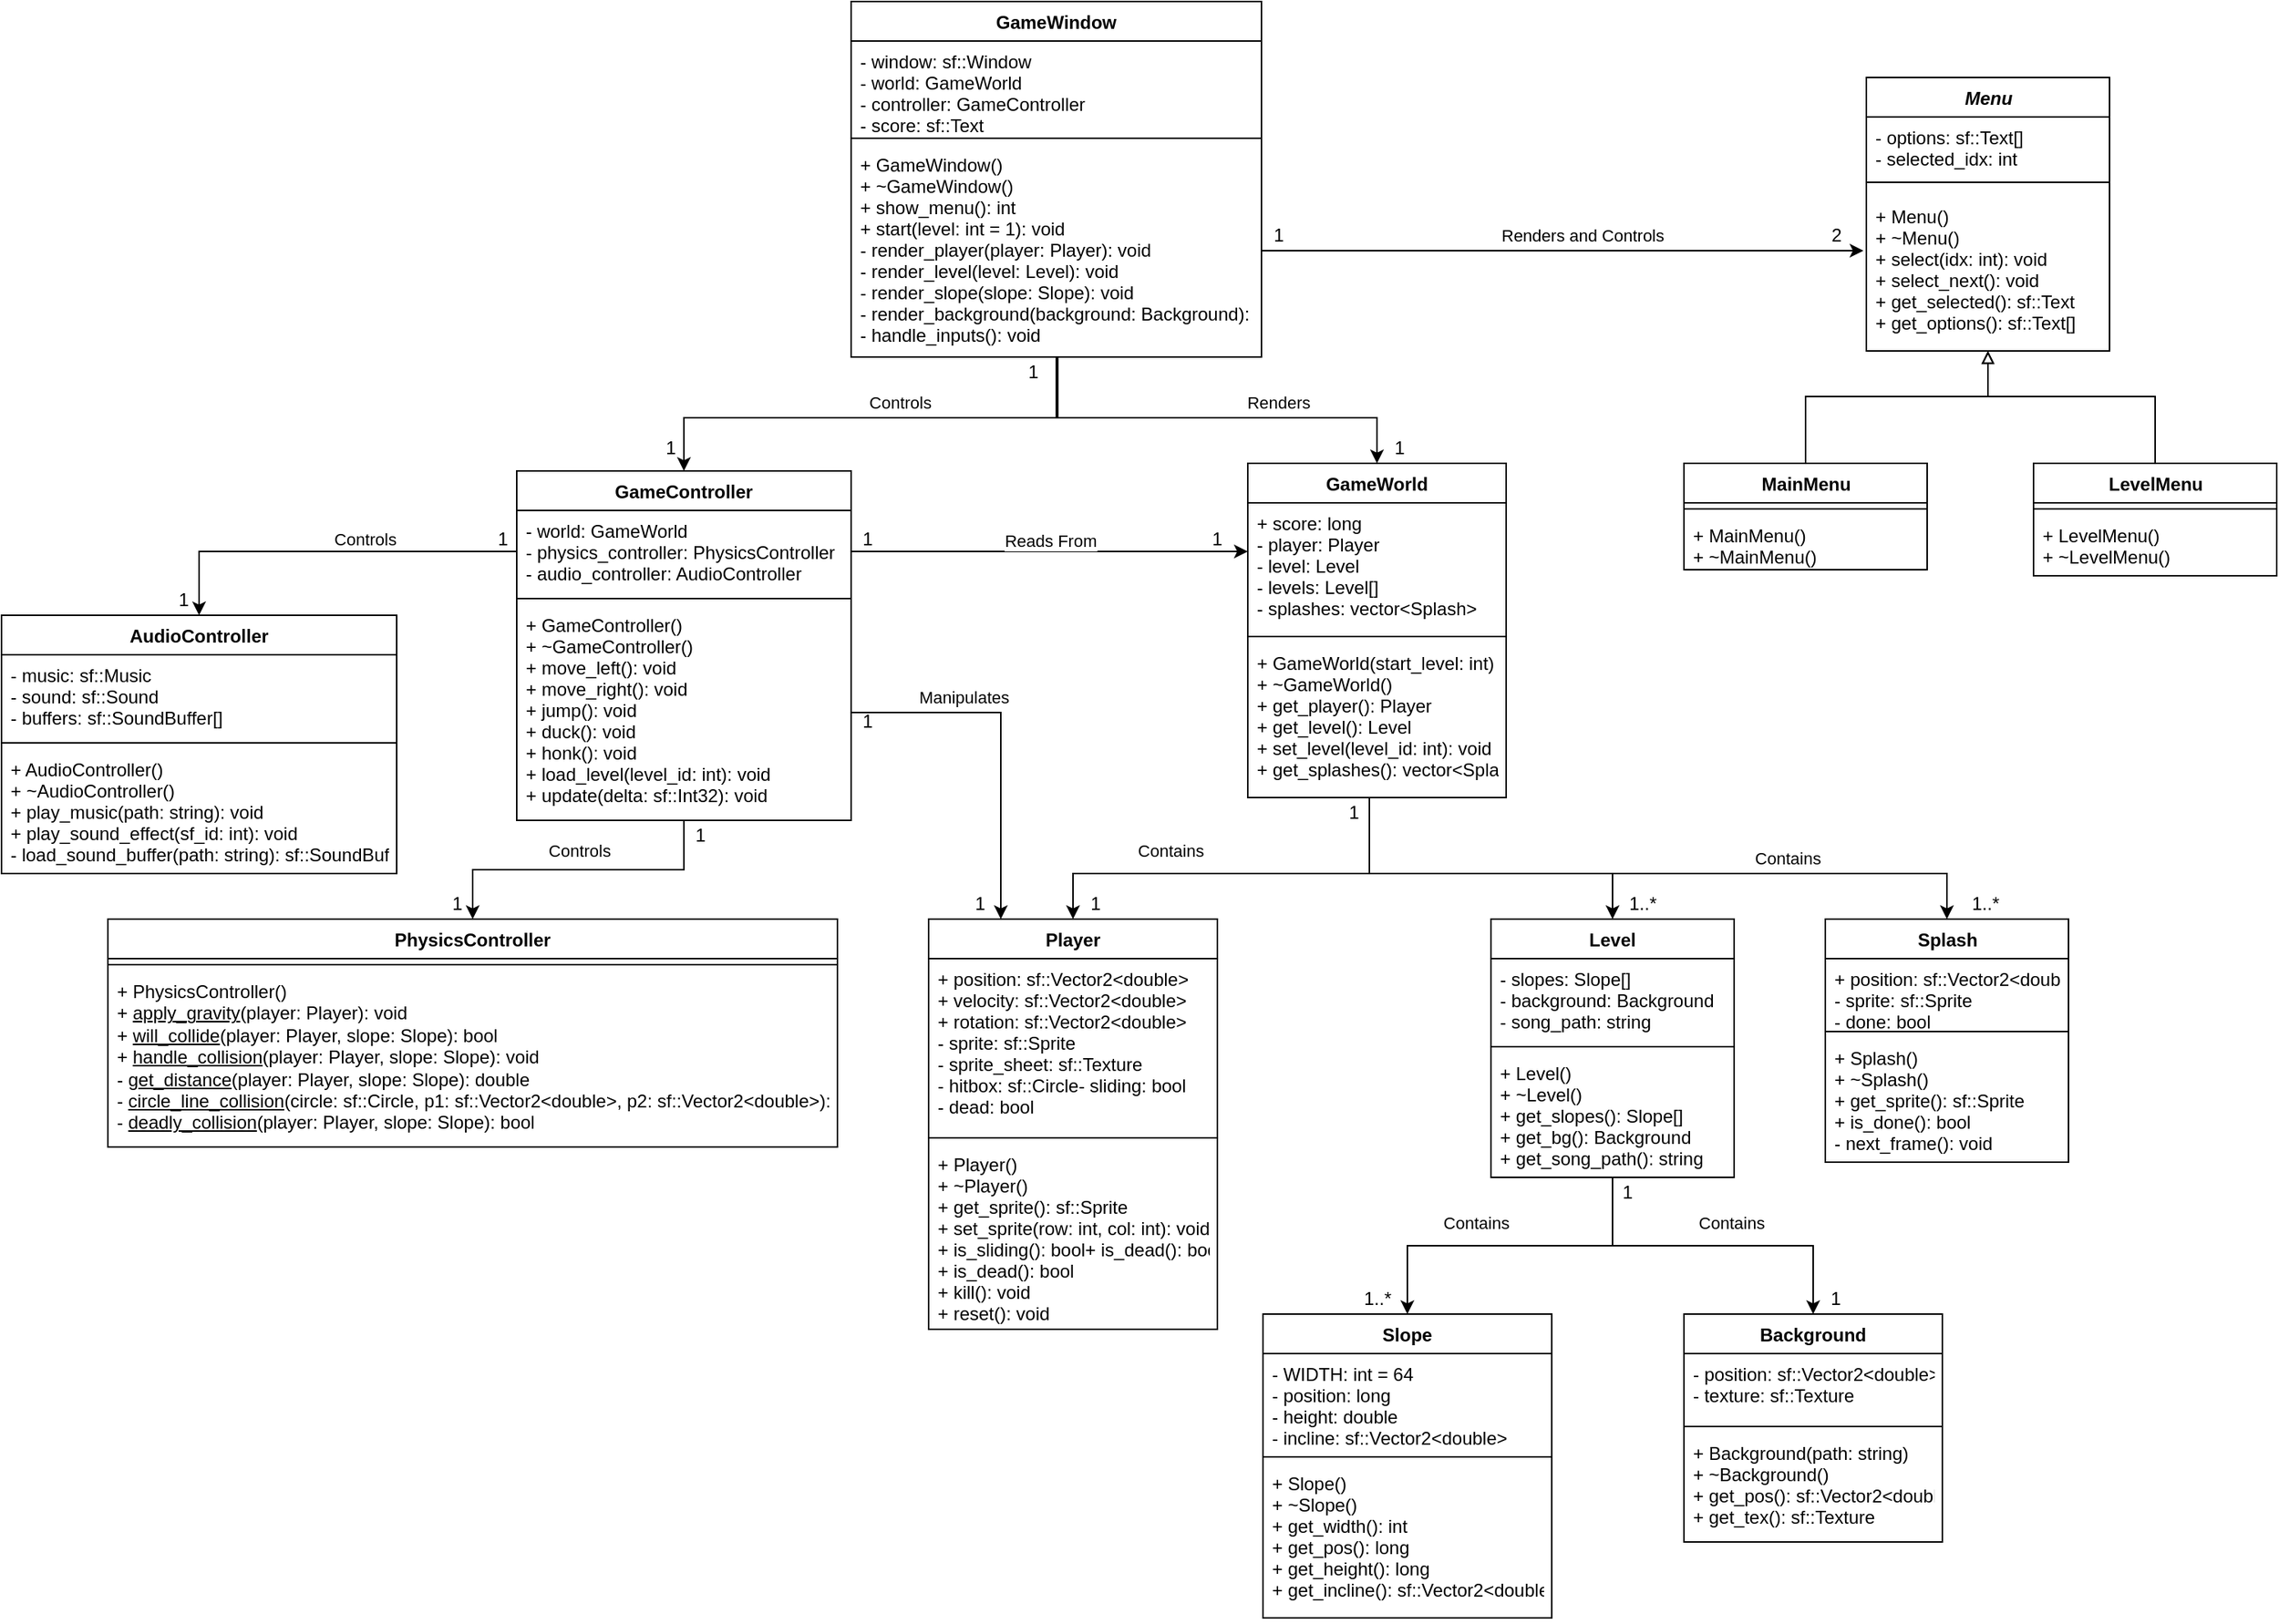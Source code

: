 <mxfile version="14.5.6" type="device"><diagram id="C5RBs43oDa-KdzZeNtuy" name="Page-1"><mxGraphModel dx="2249" dy="810" grid="1" gridSize="10" guides="1" tooltips="1" connect="1" arrows="1" fold="1" page="1" pageScale="1" pageWidth="827" pageHeight="1169" math="0" shadow="0"><root><mxCell id="WIyWlLk6GJQsqaUBKTNV-0"/><mxCell id="WIyWlLk6GJQsqaUBKTNV-1" parent="WIyWlLk6GJQsqaUBKTNV-0"/><mxCell id="FPGtYIx3OwXAytiyDcyt-9" style="edgeStyle=orthogonalEdgeStyle;rounded=0;orthogonalLoop=1;jettySize=auto;html=1;exitX=0.5;exitY=1;exitDx=0;exitDy=0;entryX=0.5;entryY=0;entryDx=0;entryDy=0;" parent="WIyWlLk6GJQsqaUBKTNV-1" source="FPGtYIx3OwXAytiyDcyt-0" target="FPGtYIx3OwXAytiyDcyt-4" edge="1"><mxGeometry relative="1" as="geometry"><Array as="points"><mxPoint x="414" y="280"/><mxPoint x="169" y="280"/></Array></mxGeometry></mxCell><mxCell id="FPGtYIx3OwXAytiyDcyt-10" value="Controls" style="edgeLabel;html=1;align=center;verticalAlign=middle;resizable=0;points=[];" parent="FPGtYIx3OwXAytiyDcyt-9" vertex="1" connectable="0"><mxGeometry x="-0.326" y="1" relative="1" as="geometry"><mxPoint x="-35.59" y="-11" as="offset"/></mxGeometry></mxCell><mxCell id="jdO9IQjJDw6aLK4tdgTF-85" style="edgeStyle=orthogonalEdgeStyle;rounded=0;orthogonalLoop=1;jettySize=auto;html=1;exitX=0.5;exitY=1;exitDx=0;exitDy=0;entryX=0.5;entryY=0;entryDx=0;entryDy=0;" parent="WIyWlLk6GJQsqaUBKTNV-1" source="FPGtYIx3OwXAytiyDcyt-0" target="FPGtYIx3OwXAytiyDcyt-14" edge="1"><mxGeometry relative="1" as="geometry"><Array as="points"><mxPoint x="415" y="280"/><mxPoint x="625" y="280"/></Array></mxGeometry></mxCell><mxCell id="jdO9IQjJDw6aLK4tdgTF-86" value="Renders" style="edgeLabel;html=1;align=center;verticalAlign=middle;resizable=0;points=[];" parent="jdO9IQjJDw6aLK4tdgTF-85" vertex="1" connectable="0"><mxGeometry x="0.286" y="-1" relative="1" as="geometry"><mxPoint x="5" y="-11" as="offset"/></mxGeometry></mxCell><mxCell id="FPGtYIx3OwXAytiyDcyt-0" value="GameWindow" style="swimlane;fontStyle=1;align=center;verticalAlign=top;childLayout=stackLayout;horizontal=1;startSize=26;horizontalStack=0;resizeParent=1;resizeParentMax=0;resizeLast=0;collapsible=1;marginBottom=0;" parent="WIyWlLk6GJQsqaUBKTNV-1" vertex="1"><mxGeometry x="279" y="6" width="270" height="234" as="geometry"/></mxCell><mxCell id="FPGtYIx3OwXAytiyDcyt-1" value="- window: sf::Window&#xA;- world: GameWorld&#xA;- controller: GameController&#xA;- score: sf::Text&#xA;" style="text;strokeColor=none;fillColor=none;align=left;verticalAlign=top;spacingLeft=4;spacingRight=4;overflow=hidden;rotatable=0;points=[[0,0.5],[1,0.5]];portConstraint=eastwest;" parent="FPGtYIx3OwXAytiyDcyt-0" vertex="1"><mxGeometry y="26" width="270" height="60" as="geometry"/></mxCell><mxCell id="FPGtYIx3OwXAytiyDcyt-2" value="" style="line;strokeWidth=1;fillColor=none;align=left;verticalAlign=middle;spacingTop=-1;spacingLeft=3;spacingRight=3;rotatable=0;labelPosition=right;points=[];portConstraint=eastwest;" parent="FPGtYIx3OwXAytiyDcyt-0" vertex="1"><mxGeometry y="86" width="270" height="8" as="geometry"/></mxCell><mxCell id="FPGtYIx3OwXAytiyDcyt-3" value="+ GameWindow()&#xA;+ ~GameWindow()&#xA;+ show_menu(): int&#xA;+ start(level: int = 1): void&#xA;- render_player(player: Player): void&#xA;- render_level(level: Level): void&#xA;- render_slope(slope: Slope): void&#xA;- render_background(background: Background): void&#xA;- handle_inputs(): void&#xA;" style="text;strokeColor=none;fillColor=none;align=left;verticalAlign=top;spacingLeft=4;spacingRight=4;overflow=hidden;rotatable=0;points=[[0,0.5],[1,0.5]];portConstraint=eastwest;" parent="FPGtYIx3OwXAytiyDcyt-0" vertex="1"><mxGeometry y="94" width="270" height="140" as="geometry"/></mxCell><mxCell id="jdO9IQjJDw6aLK4tdgTF-69" style="edgeStyle=orthogonalEdgeStyle;rounded=0;orthogonalLoop=1;jettySize=auto;html=1;exitX=0.5;exitY=1;exitDx=0;exitDy=0;entryX=0.5;entryY=0;entryDx=0;entryDy=0;" parent="WIyWlLk6GJQsqaUBKTNV-1" source="FPGtYIx3OwXAytiyDcyt-4" target="jdO9IQjJDw6aLK4tdgTF-38" edge="1"><mxGeometry relative="1" as="geometry"/></mxCell><mxCell id="jdO9IQjJDw6aLK4tdgTF-70" value="Controls" style="edgeLabel;html=1;align=center;verticalAlign=middle;resizable=0;points=[];" parent="jdO9IQjJDw6aLK4tdgTF-69" vertex="1" connectable="0"><mxGeometry x="-0.068" y="-1" relative="1" as="geometry"><mxPoint x="-6.34" y="-11.5" as="offset"/></mxGeometry></mxCell><mxCell id="FPGtYIx3OwXAytiyDcyt-4" value="GameController" style="swimlane;fontStyle=1;align=center;verticalAlign=top;childLayout=stackLayout;horizontal=1;startSize=26;horizontalStack=0;resizeParent=1;resizeParentMax=0;resizeLast=0;collapsible=1;marginBottom=0;" parent="WIyWlLk6GJQsqaUBKTNV-1" vertex="1"><mxGeometry x="59" y="315" width="220" height="230" as="geometry"/></mxCell><mxCell id="FPGtYIx3OwXAytiyDcyt-5" value="- world: GameWorld&#xA;- physics_controller: PhysicsController&#xA;- audio_controller: AudioController&#xA;&#xA;" style="text;strokeColor=none;fillColor=none;align=left;verticalAlign=top;spacingLeft=4;spacingRight=4;overflow=hidden;rotatable=0;points=[[0,0.5],[1,0.5]];portConstraint=eastwest;" parent="FPGtYIx3OwXAytiyDcyt-4" vertex="1"><mxGeometry y="26" width="220" height="54" as="geometry"/></mxCell><mxCell id="FPGtYIx3OwXAytiyDcyt-6" value="" style="line;strokeWidth=1;fillColor=none;align=left;verticalAlign=middle;spacingTop=-1;spacingLeft=3;spacingRight=3;rotatable=0;labelPosition=right;points=[];portConstraint=eastwest;" parent="FPGtYIx3OwXAytiyDcyt-4" vertex="1"><mxGeometry y="80" width="220" height="8" as="geometry"/></mxCell><mxCell id="FPGtYIx3OwXAytiyDcyt-7" value="+ GameController()&#xA;+ ~GameController()&#xA;+ move_left(): void&#xA;+ move_right(): void&#xA;+ jump(): void&#xA;+ duck(): void&#xA;+ honk(): void&#xA;+ load_level(level_id: int): void&#xA;+ update(delta: sf::Int32): void&#xA;" style="text;strokeColor=none;fillColor=none;align=left;verticalAlign=top;spacingLeft=4;spacingRight=4;overflow=hidden;rotatable=0;points=[[0,0.5],[1,0.5]];portConstraint=eastwest;" parent="FPGtYIx3OwXAytiyDcyt-4" vertex="1"><mxGeometry y="88" width="220" height="142" as="geometry"/></mxCell><mxCell id="FPGtYIx3OwXAytiyDcyt-11" value="1" style="text;html=1;strokeColor=none;fillColor=none;align=center;verticalAlign=middle;whiteSpace=wrap;rounded=0;" parent="WIyWlLk6GJQsqaUBKTNV-1" vertex="1"><mxGeometry x="384" y="240" width="30" height="20" as="geometry"/></mxCell><mxCell id="FPGtYIx3OwXAytiyDcyt-13" value="1" style="text;html=1;align=center;verticalAlign=middle;resizable=0;points=[];autosize=1;" parent="WIyWlLk6GJQsqaUBKTNV-1" vertex="1"><mxGeometry x="150" y="290" width="20" height="20" as="geometry"/></mxCell><mxCell id="jdO9IQjJDw6aLK4tdgTF-16" style="edgeStyle=orthogonalEdgeStyle;rounded=0;orthogonalLoop=1;jettySize=auto;html=1;exitX=0.5;exitY=1;exitDx=0;exitDy=0;entryX=0.5;entryY=0;entryDx=0;entryDy=0;" parent="WIyWlLk6GJQsqaUBKTNV-1" source="FPGtYIx3OwXAytiyDcyt-14" target="jdO9IQjJDw6aLK4tdgTF-0" edge="1"><mxGeometry relative="1" as="geometry"><Array as="points"><mxPoint x="620" y="580"/><mxPoint x="425" y="580"/></Array></mxGeometry></mxCell><mxCell id="jdO9IQjJDw6aLK4tdgTF-18" value="Contains" style="edgeLabel;html=1;align=center;verticalAlign=middle;resizable=0;points=[];" parent="jdO9IQjJDw6aLK4tdgTF-16" vertex="1" connectable="0"><mxGeometry x="0.192" y="-1" relative="1" as="geometry"><mxPoint x="-18.83" y="-14" as="offset"/></mxGeometry></mxCell><mxCell id="jdO9IQjJDw6aLK4tdgTF-79" style="edgeStyle=orthogonalEdgeStyle;rounded=0;orthogonalLoop=1;jettySize=auto;html=1;exitX=0.5;exitY=1;exitDx=0;exitDy=0;" parent="WIyWlLk6GJQsqaUBKTNV-1" source="FPGtYIx3OwXAytiyDcyt-14" target="jdO9IQjJDw6aLK4tdgTF-73" edge="1"><mxGeometry relative="1" as="geometry"><Array as="points"><mxPoint x="620" y="580"/><mxPoint x="1000" y="580"/></Array></mxGeometry></mxCell><mxCell id="jdO9IQjJDw6aLK4tdgTF-83" value="Contains" style="edgeLabel;html=1;align=center;verticalAlign=middle;resizable=0;points=[];" parent="jdO9IQjJDw6aLK4tdgTF-79" vertex="1" connectable="0"><mxGeometry x="0.419" y="-2" relative="1" as="geometry"><mxPoint y="-12" as="offset"/></mxGeometry></mxCell><mxCell id="jdO9IQjJDw6aLK4tdgTF-81" style="edgeStyle=orthogonalEdgeStyle;rounded=0;orthogonalLoop=1;jettySize=auto;html=1;exitX=0.5;exitY=1;exitDx=0;exitDy=0;entryX=0.5;entryY=0;entryDx=0;entryDy=0;" parent="WIyWlLk6GJQsqaUBKTNV-1" source="FPGtYIx3OwXAytiyDcyt-14" target="jdO9IQjJDw6aLK4tdgTF-47" edge="1"><mxGeometry relative="1" as="geometry"><Array as="points"><mxPoint x="620" y="580"/><mxPoint x="780" y="580"/></Array></mxGeometry></mxCell><mxCell id="FPGtYIx3OwXAytiyDcyt-14" value="GameWorld" style="swimlane;fontStyle=1;align=center;verticalAlign=top;childLayout=stackLayout;horizontal=1;startSize=26;horizontalStack=0;resizeParent=1;resizeParentMax=0;resizeLast=0;collapsible=1;marginBottom=0;" parent="WIyWlLk6GJQsqaUBKTNV-1" vertex="1"><mxGeometry x="540" y="310" width="170" height="220" as="geometry"/></mxCell><mxCell id="FPGtYIx3OwXAytiyDcyt-15" value="+ score: long&#xA;- player: Player&#xA;- level: Level&#xA;- levels: Level[]&#xA;- splashes: vector&lt;Splash&gt;&#xA;&#xA;" style="text;strokeColor=none;fillColor=none;align=left;verticalAlign=top;spacingLeft=4;spacingRight=4;overflow=hidden;rotatable=0;points=[[0,0.5],[1,0.5]];portConstraint=eastwest;" parent="FPGtYIx3OwXAytiyDcyt-14" vertex="1"><mxGeometry y="26" width="170" height="84" as="geometry"/></mxCell><mxCell id="FPGtYIx3OwXAytiyDcyt-16" value="" style="line;strokeWidth=1;fillColor=none;align=left;verticalAlign=middle;spacingTop=-1;spacingLeft=3;spacingRight=3;rotatable=0;labelPosition=right;points=[];portConstraint=eastwest;" parent="FPGtYIx3OwXAytiyDcyt-14" vertex="1"><mxGeometry y="110" width="170" height="8" as="geometry"/></mxCell><mxCell id="FPGtYIx3OwXAytiyDcyt-17" value="+ GameWorld(start_level: int)&#xA;+ ~GameWorld()&#xA;+ get_player(): Player&#xA;+ get_level(): Level&#xA;+ set_level(level_id: int): void&#xA;+ get_splashes(): vector&lt;Splash&gt;&#xA;&#xA;&#xA;" style="text;strokeColor=none;fillColor=none;align=left;verticalAlign=top;spacingLeft=4;spacingRight=4;overflow=hidden;rotatable=0;points=[[0,0.5],[1,0.5]];portConstraint=eastwest;" parent="FPGtYIx3OwXAytiyDcyt-14" vertex="1"><mxGeometry y="118" width="170" height="102" as="geometry"/></mxCell><mxCell id="FPGtYIx3OwXAytiyDcyt-21" value="1" style="text;html=1;strokeColor=none;fillColor=none;align=center;verticalAlign=middle;whiteSpace=wrap;rounded=0;" parent="WIyWlLk6GJQsqaUBKTNV-1" vertex="1"><mxGeometry x="620" y="290" width="40" height="20" as="geometry"/></mxCell><mxCell id="jdO9IQjJDw6aLK4tdgTF-0" value="Player" style="swimlane;fontStyle=1;align=center;verticalAlign=top;childLayout=stackLayout;horizontal=1;startSize=26;horizontalStack=0;resizeParent=1;resizeParentMax=0;resizeLast=0;collapsible=1;marginBottom=0;" parent="WIyWlLk6GJQsqaUBKTNV-1" vertex="1"><mxGeometry x="330" y="610" width="190" height="270" as="geometry"/></mxCell><mxCell id="jdO9IQjJDw6aLK4tdgTF-1" value="+ position: sf::Vector2&lt;double&gt;&#xA;+ velocity: sf::Vector2&lt;double&gt;&#xA;+ rotation: sf::Vector2&lt;double&gt;&#xA;- sprite: sf::Sprite&#xA;- sprite_sheet: sf::Texture&#xA;- hitbox: sf::Circle- sliding: bool&#xA;- dead: bool&#xA;&#xA;" style="text;strokeColor=none;fillColor=none;align=left;verticalAlign=top;spacingLeft=4;spacingRight=4;overflow=hidden;rotatable=0;points=[[0,0.5],[1,0.5]];portConstraint=eastwest;" parent="jdO9IQjJDw6aLK4tdgTF-0" vertex="1"><mxGeometry y="26" width="190" height="114" as="geometry"/></mxCell><mxCell id="jdO9IQjJDw6aLK4tdgTF-2" value="" style="line;strokeWidth=1;fillColor=none;align=left;verticalAlign=middle;spacingTop=-1;spacingLeft=3;spacingRight=3;rotatable=0;labelPosition=right;points=[];portConstraint=eastwest;" parent="jdO9IQjJDw6aLK4tdgTF-0" vertex="1"><mxGeometry y="140" width="190" height="8" as="geometry"/></mxCell><mxCell id="jdO9IQjJDw6aLK4tdgTF-3" value="+ Player()&#xA;+ ~Player()&#xA;+ get_sprite(): sf::Sprite&#xA;+ set_sprite(row: int, col: int): void&#xA;+ is_sliding(): bool+ is_dead(): bool&#xA;+ is_dead(): bool&#xA;+ kill(): void&#xA;+ reset(): void&#xA;&#xA;" style="text;strokeColor=none;fillColor=none;align=left;verticalAlign=top;spacingLeft=4;spacingRight=4;overflow=hidden;rotatable=0;points=[[0,0.5],[1,0.5]];portConstraint=eastwest;" parent="jdO9IQjJDw6aLK4tdgTF-0" vertex="1"><mxGeometry y="148" width="190" height="122" as="geometry"/></mxCell><mxCell id="jdO9IQjJDw6aLK4tdgTF-4" value="Slope" style="swimlane;fontStyle=1;align=center;verticalAlign=top;childLayout=stackLayout;horizontal=1;startSize=26;horizontalStack=0;resizeParent=1;resizeParentMax=0;resizeLast=0;collapsible=1;marginBottom=0;" parent="WIyWlLk6GJQsqaUBKTNV-1" vertex="1"><mxGeometry x="550" y="870" width="190" height="200" as="geometry"/></mxCell><mxCell id="jdO9IQjJDw6aLK4tdgTF-5" value="- WIDTH: int = 64&#xA;- position: long&#xA;- height: double&#xA;- incline: sf::Vector2&lt;double&gt;" style="text;strokeColor=none;fillColor=none;align=left;verticalAlign=top;spacingLeft=4;spacingRight=4;overflow=hidden;rotatable=0;points=[[0,0.5],[1,0.5]];portConstraint=eastwest;" parent="jdO9IQjJDw6aLK4tdgTF-4" vertex="1"><mxGeometry y="26" width="190" height="64" as="geometry"/></mxCell><mxCell id="jdO9IQjJDw6aLK4tdgTF-6" value="" style="line;strokeWidth=1;fillColor=none;align=left;verticalAlign=middle;spacingTop=-1;spacingLeft=3;spacingRight=3;rotatable=0;labelPosition=right;points=[];portConstraint=eastwest;" parent="jdO9IQjJDw6aLK4tdgTF-4" vertex="1"><mxGeometry y="90" width="190" height="8" as="geometry"/></mxCell><mxCell id="jdO9IQjJDw6aLK4tdgTF-7" value="+ Slope()&#xA;+ ~Slope()&#xA;+ get_width(): int&#xA;+ get_pos(): long&#xA;+ get_height(): long&#xA;+ get_incline(): sf::Vector2&lt;double&gt;&#xA;" style="text;strokeColor=none;fillColor=none;align=left;verticalAlign=top;spacingLeft=4;spacingRight=4;overflow=hidden;rotatable=0;points=[[0,0.5],[1,0.5]];portConstraint=eastwest;" parent="jdO9IQjJDw6aLK4tdgTF-4" vertex="1"><mxGeometry y="98" width="190" height="102" as="geometry"/></mxCell><mxCell id="jdO9IQjJDw6aLK4tdgTF-12" value="Background" style="swimlane;fontStyle=1;align=center;verticalAlign=top;childLayout=stackLayout;horizontal=1;startSize=26;horizontalStack=0;resizeParent=1;resizeParentMax=0;resizeLast=0;collapsible=1;marginBottom=0;" parent="WIyWlLk6GJQsqaUBKTNV-1" vertex="1"><mxGeometry x="827" y="870" width="170" height="150" as="geometry"/></mxCell><mxCell id="jdO9IQjJDw6aLK4tdgTF-13" value="- position: sf::Vector2&lt;double&gt;&#xA;- texture: sf::Texture&#xA;" style="text;strokeColor=none;fillColor=none;align=left;verticalAlign=top;spacingLeft=4;spacingRight=4;overflow=hidden;rotatable=0;points=[[0,0.5],[1,0.5]];portConstraint=eastwest;" parent="jdO9IQjJDw6aLK4tdgTF-12" vertex="1"><mxGeometry y="26" width="170" height="44" as="geometry"/></mxCell><mxCell id="jdO9IQjJDw6aLK4tdgTF-14" value="" style="line;strokeWidth=1;fillColor=none;align=left;verticalAlign=middle;spacingTop=-1;spacingLeft=3;spacingRight=3;rotatable=0;labelPosition=right;points=[];portConstraint=eastwest;" parent="jdO9IQjJDw6aLK4tdgTF-12" vertex="1"><mxGeometry y="70" width="170" height="8" as="geometry"/></mxCell><mxCell id="jdO9IQjJDw6aLK4tdgTF-15" value="+ Background(path: string)&#xA;+ ~Background()&#xA;+ get_pos(): sf::Vector2&lt;double&gt;&#xA;+ get_tex(): sf::Texture&#xA;" style="text;strokeColor=none;fillColor=none;align=left;verticalAlign=top;spacingLeft=4;spacingRight=4;overflow=hidden;rotatable=0;points=[[0,0.5],[1,0.5]];portConstraint=eastwest;" parent="jdO9IQjJDw6aLK4tdgTF-12" vertex="1"><mxGeometry y="78" width="170" height="72" as="geometry"/></mxCell><mxCell id="jdO9IQjJDw6aLK4tdgTF-20" value="1" style="text;html=1;strokeColor=none;fillColor=none;align=center;verticalAlign=middle;whiteSpace=wrap;rounded=0;" parent="WIyWlLk6GJQsqaUBKTNV-1" vertex="1"><mxGeometry x="590" y="530" width="40" height="20" as="geometry"/></mxCell><mxCell id="jdO9IQjJDw6aLK4tdgTF-21" value="1" style="text;html=1;strokeColor=none;fillColor=none;align=center;verticalAlign=middle;whiteSpace=wrap;rounded=0;" parent="WIyWlLk6GJQsqaUBKTNV-1" vertex="1"><mxGeometry x="420" y="590" width="40" height="20" as="geometry"/></mxCell><mxCell id="jdO9IQjJDw6aLK4tdgTF-22" value="1..*" style="text;html=1;strokeColor=none;fillColor=none;align=center;verticalAlign=middle;whiteSpace=wrap;rounded=0;" parent="WIyWlLk6GJQsqaUBKTNV-1" vertex="1"><mxGeometry x="780" y="590" width="40" height="20" as="geometry"/></mxCell><mxCell id="jdO9IQjJDw6aLK4tdgTF-29" value="1..*" style="text;html=1;align=center;verticalAlign=middle;resizable=0;points=[];autosize=1;" parent="WIyWlLk6GJQsqaUBKTNV-1" vertex="1"><mxGeometry x="610" y="850" width="30" height="20" as="geometry"/></mxCell><mxCell id="jdO9IQjJDw6aLK4tdgTF-33" value="1" style="text;html=1;strokeColor=none;fillColor=none;align=center;verticalAlign=middle;whiteSpace=wrap;rounded=0;" parent="WIyWlLk6GJQsqaUBKTNV-1" vertex="1"><mxGeometry x="907" y="850" width="40" height="20" as="geometry"/></mxCell><mxCell id="jdO9IQjJDw6aLK4tdgTF-38" value="PhysicsController" style="swimlane;fontStyle=1;align=center;verticalAlign=top;childLayout=stackLayout;horizontal=1;startSize=26;horizontalStack=0;resizeParent=1;resizeParentMax=0;resizeLast=0;collapsible=1;marginBottom=0;" parent="WIyWlLk6GJQsqaUBKTNV-1" vertex="1"><mxGeometry x="-210" y="610" width="480" height="150" as="geometry"/></mxCell><mxCell id="jdO9IQjJDw6aLK4tdgTF-40" value="" style="line;strokeWidth=1;fillColor=none;align=left;verticalAlign=middle;spacingTop=-1;spacingLeft=3;spacingRight=3;rotatable=0;labelPosition=right;points=[];portConstraint=eastwest;" parent="jdO9IQjJDw6aLK4tdgTF-38" vertex="1"><mxGeometry y="26" width="480" height="8" as="geometry"/></mxCell><mxCell id="jdO9IQjJDw6aLK4tdgTF-41" value="+ PhysicsController()&lt;br&gt;+ &lt;u&gt;apply_gravity&lt;/u&gt;(player: Player): void&lt;br&gt;+ &lt;u&gt;will_collide&lt;/u&gt;(player: Player, slope: Slope): bool&lt;br&gt;+ &lt;u&gt;handle_collision&lt;/u&gt;(player: Player, slope: Slope): void&lt;br&gt;- &lt;u&gt;get_distance&lt;/u&gt;(player: Player, slope: Slope): double&lt;br&gt;- &lt;u&gt;circle_line_collision&lt;/u&gt;(circle: sf::Circle, p1: sf::Vector2&amp;lt;double&amp;gt;, p2: sf::Vector2&amp;lt;double&amp;gt;): bool&lt;br&gt;- &lt;u&gt;deadly_collision&lt;/u&gt;(player: Player, slope: Slope): bool" style="text;strokeColor=none;fillColor=none;align=left;verticalAlign=top;spacingLeft=4;spacingRight=4;overflow=hidden;rotatable=0;points=[[0,0.5],[1,0.5]];portConstraint=eastwest;html=1;" parent="jdO9IQjJDw6aLK4tdgTF-38" vertex="1"><mxGeometry y="34" width="480" height="116" as="geometry"/></mxCell><mxCell id="jdO9IQjJDw6aLK4tdgTF-43" style="edgeStyle=orthogonalEdgeStyle;rounded=0;orthogonalLoop=1;jettySize=auto;html=1;exitX=1;exitY=0.5;exitDx=0;exitDy=0;entryX=0.25;entryY=0;entryDx=0;entryDy=0;" parent="WIyWlLk6GJQsqaUBKTNV-1" source="FPGtYIx3OwXAytiyDcyt-7" target="jdO9IQjJDw6aLK4tdgTF-0" edge="1"><mxGeometry relative="1" as="geometry"/></mxCell><mxCell id="jdO9IQjJDw6aLK4tdgTF-44" value="Manipulates" style="edgeLabel;html=1;align=center;verticalAlign=middle;resizable=0;points=[];" parent="jdO9IQjJDw6aLK4tdgTF-43" vertex="1" connectable="0"><mxGeometry x="-0.356" y="1" relative="1" as="geometry"><mxPoint x="-2.07" y="-9" as="offset"/></mxGeometry></mxCell><mxCell id="jdO9IQjJDw6aLK4tdgTF-45" value="1" style="text;html=1;strokeColor=none;fillColor=none;align=center;verticalAlign=middle;whiteSpace=wrap;rounded=0;" parent="WIyWlLk6GJQsqaUBKTNV-1" vertex="1"><mxGeometry x="270" y="470" width="40" height="20" as="geometry"/></mxCell><mxCell id="jdO9IQjJDw6aLK4tdgTF-46" value="1" style="text;html=1;strokeColor=none;fillColor=none;align=center;verticalAlign=middle;whiteSpace=wrap;rounded=0;" parent="WIyWlLk6GJQsqaUBKTNV-1" vertex="1"><mxGeometry x="344" y="590" width="40" height="20" as="geometry"/></mxCell><mxCell id="jdO9IQjJDw6aLK4tdgTF-52" style="edgeStyle=orthogonalEdgeStyle;rounded=0;orthogonalLoop=1;jettySize=auto;html=1;exitX=0.5;exitY=1;exitDx=0;exitDy=0;entryX=0.5;entryY=0;entryDx=0;entryDy=0;" parent="WIyWlLk6GJQsqaUBKTNV-1" source="jdO9IQjJDw6aLK4tdgTF-47" target="jdO9IQjJDw6aLK4tdgTF-4" edge="1"><mxGeometry relative="1" as="geometry"/></mxCell><mxCell id="jdO9IQjJDw6aLK4tdgTF-54" value="Contains" style="edgeLabel;html=1;align=center;verticalAlign=middle;resizable=0;points=[];" parent="jdO9IQjJDw6aLK4tdgTF-52" vertex="1" connectable="0"><mxGeometry x="-0.21" y="3" relative="1" as="geometry"><mxPoint x="-46.03" y="-18" as="offset"/></mxGeometry></mxCell><mxCell id="jdO9IQjJDw6aLK4tdgTF-53" style="edgeStyle=orthogonalEdgeStyle;rounded=0;orthogonalLoop=1;jettySize=auto;html=1;exitX=0.5;exitY=1;exitDx=0;exitDy=0;entryX=0.5;entryY=0;entryDx=0;entryDy=0;" parent="WIyWlLk6GJQsqaUBKTNV-1" source="jdO9IQjJDw6aLK4tdgTF-47" target="jdO9IQjJDw6aLK4tdgTF-12" edge="1"><mxGeometry relative="1" as="geometry"/></mxCell><mxCell id="jdO9IQjJDw6aLK4tdgTF-55" value="Contains" style="edgeLabel;html=1;align=center;verticalAlign=middle;resizable=0;points=[];" parent="jdO9IQjJDw6aLK4tdgTF-53" vertex="1" connectable="0"><mxGeometry x="0.079" y="-2" relative="1" as="geometry"><mxPoint x="2.59" y="-17" as="offset"/></mxGeometry></mxCell><mxCell id="jdO9IQjJDw6aLK4tdgTF-47" value="Level" style="swimlane;fontStyle=1;align=center;verticalAlign=top;childLayout=stackLayout;horizontal=1;startSize=26;horizontalStack=0;resizeParent=1;resizeParentMax=0;resizeLast=0;collapsible=1;marginBottom=0;" parent="WIyWlLk6GJQsqaUBKTNV-1" vertex="1"><mxGeometry x="700" y="610" width="160" height="170" as="geometry"/></mxCell><mxCell id="jdO9IQjJDw6aLK4tdgTF-48" value="- slopes: Slope[]&#xA;- background: Background&#xA;- song_path: string &#xA;&#xA;&#xA;" style="text;strokeColor=none;fillColor=none;align=left;verticalAlign=top;spacingLeft=4;spacingRight=4;overflow=hidden;rotatable=0;points=[[0,0.5],[1,0.5]];portConstraint=eastwest;" parent="jdO9IQjJDw6aLK4tdgTF-47" vertex="1"><mxGeometry y="26" width="160" height="54" as="geometry"/></mxCell><mxCell id="jdO9IQjJDw6aLK4tdgTF-49" value="" style="line;strokeWidth=1;fillColor=none;align=left;verticalAlign=middle;spacingTop=-1;spacingLeft=3;spacingRight=3;rotatable=0;labelPosition=right;points=[];portConstraint=eastwest;" parent="jdO9IQjJDw6aLK4tdgTF-47" vertex="1"><mxGeometry y="80" width="160" height="8" as="geometry"/></mxCell><mxCell id="jdO9IQjJDw6aLK4tdgTF-50" value="+ Level()&#xA;+ ~Level()&#xA;+ get_slopes(): Slope[]&#xA;+ get_bg(): Background&#xA;+ get_song_path(): string&#xA;" style="text;strokeColor=none;fillColor=none;align=left;verticalAlign=top;spacingLeft=4;spacingRight=4;overflow=hidden;rotatable=0;points=[[0,0.5],[1,0.5]];portConstraint=eastwest;" parent="jdO9IQjJDw6aLK4tdgTF-47" vertex="1"><mxGeometry y="88" width="160" height="82" as="geometry"/></mxCell><mxCell id="jdO9IQjJDw6aLK4tdgTF-56" value="1" style="text;html=1;strokeColor=none;fillColor=none;align=center;verticalAlign=middle;whiteSpace=wrap;rounded=0;" parent="WIyWlLk6GJQsqaUBKTNV-1" vertex="1"><mxGeometry x="770" y="780" width="40" height="20" as="geometry"/></mxCell><mxCell id="jdO9IQjJDw6aLK4tdgTF-57" value="AudioController" style="swimlane;fontStyle=1;align=center;verticalAlign=top;childLayout=stackLayout;horizontal=1;startSize=26;horizontalStack=0;resizeParent=1;resizeParentMax=0;resizeLast=0;collapsible=1;marginBottom=0;" parent="WIyWlLk6GJQsqaUBKTNV-1" vertex="1"><mxGeometry x="-280" y="410" width="260" height="170" as="geometry"/></mxCell><mxCell id="jdO9IQjJDw6aLK4tdgTF-58" value="- music: sf::Music&#xA;- sound: sf::Sound&#xA;- buffers: sf::SoundBuffer[]&#xA;" style="text;strokeColor=none;fillColor=none;align=left;verticalAlign=top;spacingLeft=4;spacingRight=4;overflow=hidden;rotatable=0;points=[[0,0.5],[1,0.5]];portConstraint=eastwest;" parent="jdO9IQjJDw6aLK4tdgTF-57" vertex="1"><mxGeometry y="26" width="260" height="54" as="geometry"/></mxCell><mxCell id="jdO9IQjJDw6aLK4tdgTF-59" value="" style="line;strokeWidth=1;fillColor=none;align=left;verticalAlign=middle;spacingTop=-1;spacingLeft=3;spacingRight=3;rotatable=0;labelPosition=right;points=[];portConstraint=eastwest;" parent="jdO9IQjJDw6aLK4tdgTF-57" vertex="1"><mxGeometry y="80" width="260" height="8" as="geometry"/></mxCell><mxCell id="jdO9IQjJDw6aLK4tdgTF-60" value="+ AudioController()&#xA;+ ~AudioController()&#xA;+ play_music(path: string): void&#xA;+ play_sound_effect(sf_id: int): void&#xA;- load_sound_buffer(path: string): sf::SoundBuffer&#xA;" style="text;strokeColor=none;fillColor=none;align=left;verticalAlign=top;spacingLeft=4;spacingRight=4;overflow=hidden;rotatable=0;points=[[0,0.5],[1,0.5]];portConstraint=eastwest;" parent="jdO9IQjJDw6aLK4tdgTF-57" vertex="1"><mxGeometry y="88" width="260" height="82" as="geometry"/></mxCell><mxCell id="jdO9IQjJDw6aLK4tdgTF-61" style="edgeStyle=orthogonalEdgeStyle;rounded=0;orthogonalLoop=1;jettySize=auto;html=1;exitX=0;exitY=0.5;exitDx=0;exitDy=0;entryX=0.5;entryY=0;entryDx=0;entryDy=0;" parent="WIyWlLk6GJQsqaUBKTNV-1" source="FPGtYIx3OwXAytiyDcyt-5" target="jdO9IQjJDw6aLK4tdgTF-57" edge="1"><mxGeometry relative="1" as="geometry"/></mxCell><mxCell id="jdO9IQjJDw6aLK4tdgTF-62" value="Controls" style="edgeLabel;html=1;align=center;verticalAlign=middle;resizable=0;points=[];" parent="jdO9IQjJDw6aLK4tdgTF-61" vertex="1" connectable="0"><mxGeometry x="0.175" relative="1" as="geometry"><mxPoint x="47.55" y="-7.97" as="offset"/></mxGeometry></mxCell><mxCell id="jdO9IQjJDw6aLK4tdgTF-63" value="1" style="text;html=1;strokeColor=none;fillColor=none;align=center;verticalAlign=middle;whiteSpace=wrap;rounded=0;" parent="WIyWlLk6GJQsqaUBKTNV-1" vertex="1"><mxGeometry x="30" y="350" width="40" height="20" as="geometry"/></mxCell><mxCell id="jdO9IQjJDw6aLK4tdgTF-64" value="1" style="text;html=1;strokeColor=none;fillColor=none;align=center;verticalAlign=middle;whiteSpace=wrap;rounded=0;" parent="WIyWlLk6GJQsqaUBKTNV-1" vertex="1"><mxGeometry x="-180" y="390" width="40" height="20" as="geometry"/></mxCell><mxCell id="jdO9IQjJDw6aLK4tdgTF-65" style="edgeStyle=orthogonalEdgeStyle;rounded=0;orthogonalLoop=1;jettySize=auto;html=1;exitX=1;exitY=0.5;exitDx=0;exitDy=0;" parent="WIyWlLk6GJQsqaUBKTNV-1" source="FPGtYIx3OwXAytiyDcyt-5" edge="1"><mxGeometry relative="1" as="geometry"><mxPoint x="540" y="368" as="targetPoint"/></mxGeometry></mxCell><mxCell id="jdO9IQjJDw6aLK4tdgTF-66" value="Reads From" style="edgeLabel;html=1;align=center;verticalAlign=middle;resizable=0;points=[];" parent="jdO9IQjJDw6aLK4tdgTF-65" vertex="1" connectable="0"><mxGeometry x="0.209" y="-1" relative="1" as="geometry"><mxPoint x="-26.93" y="-9" as="offset"/></mxGeometry></mxCell><mxCell id="jdO9IQjJDw6aLK4tdgTF-67" value="1" style="text;html=1;strokeColor=none;fillColor=none;align=center;verticalAlign=middle;whiteSpace=wrap;rounded=0;" parent="WIyWlLk6GJQsqaUBKTNV-1" vertex="1"><mxGeometry x="270" y="350" width="40" height="20" as="geometry"/></mxCell><mxCell id="jdO9IQjJDw6aLK4tdgTF-68" value="1" style="text;html=1;strokeColor=none;fillColor=none;align=center;verticalAlign=middle;whiteSpace=wrap;rounded=0;" parent="WIyWlLk6GJQsqaUBKTNV-1" vertex="1"><mxGeometry x="500" y="350" width="40" height="20" as="geometry"/></mxCell><mxCell id="jdO9IQjJDw6aLK4tdgTF-71" value="1" style="text;html=1;strokeColor=none;fillColor=none;align=center;verticalAlign=middle;whiteSpace=wrap;rounded=0;" parent="WIyWlLk6GJQsqaUBKTNV-1" vertex="1"><mxGeometry y="590" width="40" height="20" as="geometry"/></mxCell><mxCell id="jdO9IQjJDw6aLK4tdgTF-72" value="1" style="text;html=1;strokeColor=none;fillColor=none;align=center;verticalAlign=middle;whiteSpace=wrap;rounded=0;" parent="WIyWlLk6GJQsqaUBKTNV-1" vertex="1"><mxGeometry x="160" y="545" width="40" height="20" as="geometry"/></mxCell><mxCell id="jdO9IQjJDw6aLK4tdgTF-73" value="Splash" style="swimlane;fontStyle=1;align=center;verticalAlign=top;childLayout=stackLayout;horizontal=1;startSize=26;horizontalStack=0;resizeParent=1;resizeParentMax=0;resizeLast=0;collapsible=1;marginBottom=0;html=1;" parent="WIyWlLk6GJQsqaUBKTNV-1" vertex="1"><mxGeometry x="920" y="610" width="160" height="160" as="geometry"/></mxCell><mxCell id="jdO9IQjJDw6aLK4tdgTF-74" value="+ position: sf::Vector2&lt;double&gt;&#xA;- sprite: sf::Sprite&#xA;- done: bool" style="text;strokeColor=none;fillColor=none;align=left;verticalAlign=top;spacingLeft=4;spacingRight=4;overflow=hidden;rotatable=0;points=[[0,0.5],[1,0.5]];portConstraint=eastwest;" parent="jdO9IQjJDw6aLK4tdgTF-73" vertex="1"><mxGeometry y="26" width="160" height="44" as="geometry"/></mxCell><mxCell id="jdO9IQjJDw6aLK4tdgTF-75" value="" style="line;strokeWidth=1;fillColor=none;align=left;verticalAlign=middle;spacingTop=-1;spacingLeft=3;spacingRight=3;rotatable=0;labelPosition=right;points=[];portConstraint=eastwest;" parent="jdO9IQjJDw6aLK4tdgTF-73" vertex="1"><mxGeometry y="70" width="160" height="8" as="geometry"/></mxCell><mxCell id="jdO9IQjJDw6aLK4tdgTF-76" value="+ Splash()&#xA;+ ~Splash()&#xA;+ get_sprite(): sf::Sprite&#xA;+ is_done(): bool&#xA;- next_frame(): void" style="text;strokeColor=none;fillColor=none;align=left;verticalAlign=top;spacingLeft=4;spacingRight=4;overflow=hidden;rotatable=0;points=[[0,0.5],[1,0.5]];portConstraint=eastwest;" parent="jdO9IQjJDw6aLK4tdgTF-73" vertex="1"><mxGeometry y="78" width="160" height="82" as="geometry"/></mxCell><mxCell id="jdO9IQjJDw6aLK4tdgTF-80" value="1..*" style="text;html=1;align=center;verticalAlign=middle;resizable=0;points=[];autosize=1;" parent="WIyWlLk6GJQsqaUBKTNV-1" vertex="1"><mxGeometry x="1010" y="590" width="30" height="20" as="geometry"/></mxCell><mxCell id="V_VjgK65y18uV8xeZaRk-0" value="&lt;i&gt;Menu&lt;/i&gt;" style="swimlane;fontStyle=1;align=center;verticalAlign=top;childLayout=stackLayout;horizontal=1;startSize=26;horizontalStack=0;resizeParent=1;resizeParentMax=0;resizeLast=0;collapsible=1;marginBottom=0;html=1;" vertex="1" parent="WIyWlLk6GJQsqaUBKTNV-1"><mxGeometry x="947" y="56" width="160" height="180" as="geometry"/></mxCell><mxCell id="V_VjgK65y18uV8xeZaRk-1" value="- options: sf::Text[]&#xA;- selected_idx: int&#xA;" style="text;strokeColor=none;fillColor=none;align=left;verticalAlign=top;spacingLeft=4;spacingRight=4;overflow=hidden;rotatable=0;points=[[0,0.5],[1,0.5]];portConstraint=eastwest;" vertex="1" parent="V_VjgK65y18uV8xeZaRk-0"><mxGeometry y="26" width="160" height="34" as="geometry"/></mxCell><mxCell id="V_VjgK65y18uV8xeZaRk-2" value="" style="line;strokeWidth=1;fillColor=none;align=left;verticalAlign=middle;spacingTop=-1;spacingLeft=3;spacingRight=3;rotatable=0;labelPosition=right;points=[];portConstraint=eastwest;" vertex="1" parent="V_VjgK65y18uV8xeZaRk-0"><mxGeometry y="60" width="160" height="18" as="geometry"/></mxCell><mxCell id="V_VjgK65y18uV8xeZaRk-3" value="+ Menu()&#xA;+ ~Menu()&#xA;+ select(idx: int): void&#xA;+ select_next(): void&#xA;+ get_selected(): sf::Text&#xA;+ get_options(): sf::Text[]&#xA;&#xA;&#xA;" style="text;strokeColor=none;fillColor=none;align=left;verticalAlign=top;spacingLeft=4;spacingRight=4;overflow=hidden;rotatable=0;points=[[0,0.5],[1,0.5]];portConstraint=eastwest;" vertex="1" parent="V_VjgK65y18uV8xeZaRk-0"><mxGeometry y="78" width="160" height="102" as="geometry"/></mxCell><mxCell id="V_VjgK65y18uV8xeZaRk-12" style="edgeStyle=orthogonalEdgeStyle;rounded=0;orthogonalLoop=1;jettySize=auto;html=1;exitX=0.5;exitY=0;exitDx=0;exitDy=0;entryX=0.5;entryY=1;entryDx=0;entryDy=0;endArrow=block;endFill=0;" edge="1" parent="WIyWlLk6GJQsqaUBKTNV-1" source="V_VjgK65y18uV8xeZaRk-4" target="V_VjgK65y18uV8xeZaRk-0"><mxGeometry relative="1" as="geometry"><Array as="points"><mxPoint x="907" y="266"/><mxPoint x="1027" y="266"/></Array></mxGeometry></mxCell><mxCell id="V_VjgK65y18uV8xeZaRk-4" value="MainMenu" style="swimlane;fontStyle=1;align=center;verticalAlign=top;childLayout=stackLayout;horizontal=1;startSize=26;horizontalStack=0;resizeParent=1;resizeParentMax=0;resizeLast=0;collapsible=1;marginBottom=0;html=1;" vertex="1" parent="WIyWlLk6GJQsqaUBKTNV-1"><mxGeometry x="827" y="310" width="160" height="70" as="geometry"/></mxCell><mxCell id="V_VjgK65y18uV8xeZaRk-6" value="" style="line;strokeWidth=1;fillColor=none;align=left;verticalAlign=middle;spacingTop=-1;spacingLeft=3;spacingRight=3;rotatable=0;labelPosition=right;points=[];portConstraint=eastwest;" vertex="1" parent="V_VjgK65y18uV8xeZaRk-4"><mxGeometry y="26" width="160" height="8" as="geometry"/></mxCell><mxCell id="V_VjgK65y18uV8xeZaRk-7" value="+ MainMenu()&#xA;+ ~MainMenu()&#xA;" style="text;strokeColor=none;fillColor=none;align=left;verticalAlign=top;spacingLeft=4;spacingRight=4;overflow=hidden;rotatable=0;points=[[0,0.5],[1,0.5]];portConstraint=eastwest;" vertex="1" parent="V_VjgK65y18uV8xeZaRk-4"><mxGeometry y="34" width="160" height="36" as="geometry"/></mxCell><mxCell id="V_VjgK65y18uV8xeZaRk-14" style="edgeStyle=orthogonalEdgeStyle;rounded=0;orthogonalLoop=1;jettySize=auto;html=1;exitX=0.5;exitY=0;exitDx=0;exitDy=0;endArrow=block;endFill=0;" edge="1" parent="WIyWlLk6GJQsqaUBKTNV-1" source="V_VjgK65y18uV8xeZaRk-8" target="V_VjgK65y18uV8xeZaRk-3"><mxGeometry relative="1" as="geometry"><mxPoint x="1027" y="246" as="targetPoint"/><Array as="points"><mxPoint x="1137" y="266"/><mxPoint x="1027" y="266"/></Array></mxGeometry></mxCell><mxCell id="V_VjgK65y18uV8xeZaRk-8" value="LevelMenu" style="swimlane;fontStyle=1;align=center;verticalAlign=top;childLayout=stackLayout;horizontal=1;startSize=26;horizontalStack=0;resizeParent=1;resizeParentMax=0;resizeLast=0;collapsible=1;marginBottom=0;html=1;" vertex="1" parent="WIyWlLk6GJQsqaUBKTNV-1"><mxGeometry x="1057" y="310" width="160" height="74" as="geometry"/></mxCell><mxCell id="V_VjgK65y18uV8xeZaRk-10" value="" style="line;strokeWidth=1;fillColor=none;align=left;verticalAlign=middle;spacingTop=-1;spacingLeft=3;spacingRight=3;rotatable=0;labelPosition=right;points=[];portConstraint=eastwest;" vertex="1" parent="V_VjgK65y18uV8xeZaRk-8"><mxGeometry y="26" width="160" height="8" as="geometry"/></mxCell><mxCell id="V_VjgK65y18uV8xeZaRk-11" value="+ LevelMenu()&#xA;+ ~LevelMenu()&#xA;" style="text;strokeColor=none;fillColor=none;align=left;verticalAlign=top;spacingLeft=4;spacingRight=4;overflow=hidden;rotatable=0;points=[[0,0.5],[1,0.5]];portConstraint=eastwest;" vertex="1" parent="V_VjgK65y18uV8xeZaRk-8"><mxGeometry y="34" width="160" height="40" as="geometry"/></mxCell><mxCell id="V_VjgK65y18uV8xeZaRk-15" style="edgeStyle=orthogonalEdgeStyle;rounded=0;orthogonalLoop=1;jettySize=auto;html=1;exitX=1;exitY=0.5;exitDx=0;exitDy=0;entryX=-0.012;entryY=0.353;entryDx=0;entryDy=0;entryPerimeter=0;endArrow=classic;endFill=1;" edge="1" parent="WIyWlLk6GJQsqaUBKTNV-1" source="FPGtYIx3OwXAytiyDcyt-3" target="V_VjgK65y18uV8xeZaRk-3"><mxGeometry relative="1" as="geometry"/></mxCell><mxCell id="V_VjgK65y18uV8xeZaRk-16" value="Renders and Controls" style="edgeLabel;html=1;align=center;verticalAlign=middle;resizable=0;points=[];" vertex="1" connectable="0" parent="V_VjgK65y18uV8xeZaRk-15"><mxGeometry x="0.116" y="3" relative="1" as="geometry"><mxPoint x="-10" y="-7" as="offset"/></mxGeometry></mxCell><mxCell id="V_VjgK65y18uV8xeZaRk-17" value="1" style="text;html=1;align=center;verticalAlign=middle;resizable=0;points=[];autosize=1;" vertex="1" parent="WIyWlLk6GJQsqaUBKTNV-1"><mxGeometry x="550" y="150" width="20" height="20" as="geometry"/></mxCell><mxCell id="V_VjgK65y18uV8xeZaRk-18" value="2" style="text;html=1;align=center;verticalAlign=middle;resizable=0;points=[];autosize=1;" vertex="1" parent="WIyWlLk6GJQsqaUBKTNV-1"><mxGeometry x="917" y="150" width="20" height="20" as="geometry"/></mxCell></root></mxGraphModel></diagram></mxfile>